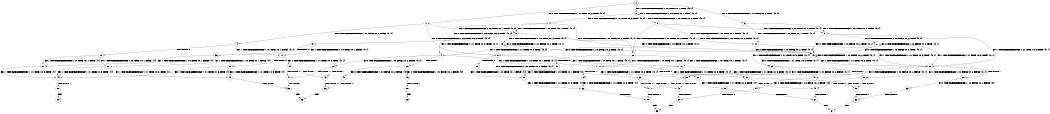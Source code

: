 digraph BCG {
size = "7, 10.5";
center = TRUE;
node [shape = circle];
0 [peripheries = 2];
0 -> 1 [label = "EX !0 !ATOMIC_EXCH_BRANCH (1, +1, TRUE, +0, 2, TRUE) !{0, 1}"];
0 -> 2 [label = "EX !1 !ATOMIC_EXCH_BRANCH (1, +0, TRUE, +0, 1, TRUE) !{0, 1}"];
0 -> 3 [label = "EX !0 !ATOMIC_EXCH_BRANCH (1, +1, TRUE, +0, 2, TRUE) !{0, 1}"];
1 -> 4 [label = "EX !0 !ATOMIC_EXCH_BRANCH (1, +0, FALSE, +0, 2, FALSE) !{0, 1}"];
1 -> 5 [label = "EX !1 !ATOMIC_EXCH_BRANCH (1, +0, TRUE, +0, 1, FALSE) !{0, 1}"];
1 -> 6 [label = "EX !0 !ATOMIC_EXCH_BRANCH (1, +0, FALSE, +0, 2, FALSE) !{0, 1}"];
2 -> 2 [label = "EX !1 !ATOMIC_EXCH_BRANCH (1, +0, TRUE, +0, 1, TRUE) !{0, 1}"];
2 -> 7 [label = "EX !0 !ATOMIC_EXCH_BRANCH (1, +1, TRUE, +0, 2, TRUE) !{0, 1}"];
2 -> 8 [label = "EX !0 !ATOMIC_EXCH_BRANCH (1, +1, TRUE, +0, 2, TRUE) !{0, 1}"];
3 -> 9 [label = "EX !1 !ATOMIC_EXCH_BRANCH (1, +0, TRUE, +0, 1, FALSE) !{0, 1}"];
3 -> 6 [label = "EX !0 !ATOMIC_EXCH_BRANCH (1, +0, FALSE, +0, 2, FALSE) !{0, 1}"];
3 -> 10 [label = "EX !1 !ATOMIC_EXCH_BRANCH (1, +0, TRUE, +0, 1, FALSE) !{0, 1}"];
4 -> 11 [label = "EX !1 !ATOMIC_EXCH_BRANCH (1, +0, TRUE, +0, 1, FALSE) !{0, 1}"];
4 -> 12 [label = "TERMINATE !0"];
5 -> 13 [label = "EX !0 !ATOMIC_EXCH_BRANCH (1, +0, FALSE, +0, 2, TRUE) !{0, 1}"];
5 -> 14 [label = "EX !1 !ATOMIC_EXCH_BRANCH (1, +1, TRUE, +0, 3, TRUE) !{0, 1}"];
5 -> 15 [label = "EX !0 !ATOMIC_EXCH_BRANCH (1, +0, FALSE, +0, 2, TRUE) !{0, 1}"];
6 -> 16 [label = "EX !1 !ATOMIC_EXCH_BRANCH (1, +0, TRUE, +0, 1, FALSE) !{0, 1}"];
6 -> 17 [label = "EX !1 !ATOMIC_EXCH_BRANCH (1, +0, TRUE, +0, 1, FALSE) !{0, 1}"];
6 -> 18 [label = "TERMINATE !0"];
7 -> 19 [label = "EX !0 !ATOMIC_EXCH_BRANCH (1, +0, FALSE, +0, 2, FALSE) !{0, 1}"];
7 -> 5 [label = "EX !1 !ATOMIC_EXCH_BRANCH (1, +0, TRUE, +0, 1, FALSE) !{0, 1}"];
7 -> 20 [label = "EX !0 !ATOMIC_EXCH_BRANCH (1, +0, FALSE, +0, 2, FALSE) !{0, 1}"];
8 -> 9 [label = "EX !1 !ATOMIC_EXCH_BRANCH (1, +0, TRUE, +0, 1, FALSE) !{0, 1}"];
8 -> 20 [label = "EX !0 !ATOMIC_EXCH_BRANCH (1, +0, FALSE, +0, 2, FALSE) !{0, 1}"];
8 -> 10 [label = "EX !1 !ATOMIC_EXCH_BRANCH (1, +0, TRUE, +0, 1, FALSE) !{0, 1}"];
9 -> 21 [label = "EX !0 !ATOMIC_EXCH_BRANCH (1, +0, FALSE, +0, 2, TRUE) !{0, 1}"];
9 -> 22 [label = "EX !1 !ATOMIC_EXCH_BRANCH (1, +1, TRUE, +0, 3, TRUE) !{0, 1}"];
9 -> 15 [label = "EX !0 !ATOMIC_EXCH_BRANCH (1, +0, FALSE, +0, 2, TRUE) !{0, 1}"];
10 -> 22 [label = "EX !1 !ATOMIC_EXCH_BRANCH (1, +1, TRUE, +0, 3, TRUE) !{0, 1}"];
10 -> 15 [label = "EX !0 !ATOMIC_EXCH_BRANCH (1, +0, FALSE, +0, 2, TRUE) !{0, 1}"];
10 -> 23 [label = "EX !1 !ATOMIC_EXCH_BRANCH (1, +1, TRUE, +0, 3, TRUE) !{0, 1}"];
11 -> 24 [label = "EX !1 !ATOMIC_EXCH_BRANCH (1, +1, TRUE, +0, 3, TRUE) !{0, 1}"];
11 -> 25 [label = "TERMINATE !0"];
12 -> 26 [label = "EX !1 !ATOMIC_EXCH_BRANCH (1, +0, TRUE, +0, 1, FALSE) !{1}"];
12 -> 27 [label = "EX !1 !ATOMIC_EXCH_BRANCH (1, +0, TRUE, +0, 1, FALSE) !{1}"];
13 -> 13 [label = "EX !0 !ATOMIC_EXCH_BRANCH (1, +0, FALSE, +0, 2, TRUE) !{0, 1}"];
13 -> 14 [label = "EX !1 !ATOMIC_EXCH_BRANCH (1, +1, TRUE, +0, 3, TRUE) !{0, 1}"];
13 -> 15 [label = "EX !0 !ATOMIC_EXCH_BRANCH (1, +0, FALSE, +0, 2, TRUE) !{0, 1}"];
14 -> 28 [label = "EX !0 !ATOMIC_EXCH_BRANCH (1, +0, FALSE, +0, 2, FALSE) !{0, 1}"];
14 -> 29 [label = "TERMINATE !1"];
14 -> 30 [label = "EX !0 !ATOMIC_EXCH_BRANCH (1, +0, FALSE, +0, 2, FALSE) !{0, 1}"];
15 -> 22 [label = "EX !1 !ATOMIC_EXCH_BRANCH (1, +1, TRUE, +0, 3, TRUE) !{0, 1}"];
15 -> 15 [label = "EX !0 !ATOMIC_EXCH_BRANCH (1, +0, FALSE, +0, 2, TRUE) !{0, 1}"];
15 -> 23 [label = "EX !1 !ATOMIC_EXCH_BRANCH (1, +1, TRUE, +0, 3, TRUE) !{0, 1}"];
16 -> 31 [label = "EX !1 !ATOMIC_EXCH_BRANCH (1, +1, TRUE, +0, 3, TRUE) !{0, 1}"];
16 -> 32 [label = "TERMINATE !0"];
17 -> 31 [label = "EX !1 !ATOMIC_EXCH_BRANCH (1, +1, TRUE, +0, 3, TRUE) !{0, 1}"];
17 -> 33 [label = "EX !1 !ATOMIC_EXCH_BRANCH (1, +1, TRUE, +0, 3, TRUE) !{0, 1}"];
17 -> 34 [label = "TERMINATE !0"];
18 -> 35 [label = "EX !1 !ATOMIC_EXCH_BRANCH (1, +0, TRUE, +0, 1, FALSE) !{1}"];
19 -> 11 [label = "EX !1 !ATOMIC_EXCH_BRANCH (1, +0, TRUE, +0, 1, FALSE) !{0, 1}"];
19 -> 36 [label = "TERMINATE !0"];
20 -> 16 [label = "EX !1 !ATOMIC_EXCH_BRANCH (1, +0, TRUE, +0, 1, FALSE) !{0, 1}"];
20 -> 17 [label = "EX !1 !ATOMIC_EXCH_BRANCH (1, +0, TRUE, +0, 1, FALSE) !{0, 1}"];
20 -> 37 [label = "TERMINATE !0"];
21 -> 21 [label = "EX !0 !ATOMIC_EXCH_BRANCH (1, +0, FALSE, +0, 2, TRUE) !{0, 1}"];
21 -> 22 [label = "EX !1 !ATOMIC_EXCH_BRANCH (1, +1, TRUE, +0, 3, TRUE) !{0, 1}"];
21 -> 15 [label = "EX !0 !ATOMIC_EXCH_BRANCH (1, +0, FALSE, +0, 2, TRUE) !{0, 1}"];
22 -> 38 [label = "EX !0 !ATOMIC_EXCH_BRANCH (1, +0, FALSE, +0, 2, FALSE) !{0, 1}"];
22 -> 39 [label = "TERMINATE !1"];
22 -> 30 [label = "EX !0 !ATOMIC_EXCH_BRANCH (1, +0, FALSE, +0, 2, FALSE) !{0, 1}"];
23 -> 30 [label = "EX !0 !ATOMIC_EXCH_BRANCH (1, +0, FALSE, +0, 2, FALSE) !{0, 1}"];
23 -> 40 [label = "TERMINATE !1"];
24 -> 41 [label = "TERMINATE !0"];
24 -> 42 [label = "TERMINATE !1"];
25 -> 43 [label = "EX !1 !ATOMIC_EXCH_BRANCH (1, +1, TRUE, +0, 3, TRUE) !{1}"];
25 -> 44 [label = "EX !1 !ATOMIC_EXCH_BRANCH (1, +1, TRUE, +0, 3, TRUE) !{1}"];
26 -> 43 [label = "EX !1 !ATOMIC_EXCH_BRANCH (1, +1, TRUE, +0, 3, TRUE) !{1}"];
26 -> 44 [label = "EX !1 !ATOMIC_EXCH_BRANCH (1, +1, TRUE, +0, 3, TRUE) !{1}"];
27 -> 44 [label = "EX !1 !ATOMIC_EXCH_BRANCH (1, +1, TRUE, +0, 3, TRUE) !{1}"];
28 -> 41 [label = "TERMINATE !0"];
28 -> 42 [label = "TERMINATE !1"];
29 -> 45 [label = "EX !0 !ATOMIC_EXCH_BRANCH (1, +0, FALSE, +0, 2, FALSE) !{0}"];
29 -> 46 [label = "EX !0 !ATOMIC_EXCH_BRANCH (1, +0, FALSE, +0, 2, FALSE) !{0}"];
30 -> 47 [label = "TERMINATE !0"];
30 -> 48 [label = "TERMINATE !1"];
31 -> 49 [label = "TERMINATE !0"];
31 -> 50 [label = "TERMINATE !1"];
32 -> 51 [label = "EX !1 !ATOMIC_EXCH_BRANCH (1, +1, TRUE, +0, 3, TRUE) !{1}"];
33 -> 47 [label = "TERMINATE !0"];
33 -> 48 [label = "TERMINATE !1"];
34 -> 52 [label = "EX !1 !ATOMIC_EXCH_BRANCH (1, +1, TRUE, +0, 3, TRUE) !{1}"];
35 -> 52 [label = "EX !1 !ATOMIC_EXCH_BRANCH (1, +1, TRUE, +0, 3, TRUE) !{1}"];
36 -> 26 [label = "EX !1 !ATOMIC_EXCH_BRANCH (1, +0, TRUE, +0, 1, FALSE) !{1}"];
36 -> 27 [label = "EX !1 !ATOMIC_EXCH_BRANCH (1, +0, TRUE, +0, 1, FALSE) !{1}"];
37 -> 35 [label = "EX !1 !ATOMIC_EXCH_BRANCH (1, +0, TRUE, +0, 1, FALSE) !{1}"];
38 -> 49 [label = "TERMINATE !0"];
38 -> 50 [label = "TERMINATE !1"];
39 -> 53 [label = "EX !0 !ATOMIC_EXCH_BRANCH (1, +0, FALSE, +0, 2, FALSE) !{0}"];
40 -> 54 [label = "EX !0 !ATOMIC_EXCH_BRANCH (1, +0, FALSE, +0, 2, FALSE) !{0}"];
41 -> 55 [label = "TERMINATE !1"];
42 -> 56 [label = "TERMINATE !0"];
43 -> 55 [label = "TERMINATE !1"];
44 -> 57 [label = "TERMINATE !1"];
45 -> 56 [label = "TERMINATE !0"];
46 -> 58 [label = "TERMINATE !0"];
47 -> 59 [label = "TERMINATE !1"];
48 -> 60 [label = "TERMINATE !0"];
49 -> 61 [label = "TERMINATE !1"];
50 -> 62 [label = "TERMINATE !0"];
51 -> 61 [label = "TERMINATE !1"];
52 -> 59 [label = "TERMINATE !1"];
53 -> 62 [label = "TERMINATE !0"];
54 -> 60 [label = "TERMINATE !0"];
55 -> 63 [label = "exit"];
56 -> 63 [label = "exit"];
57 -> 64 [label = "exit"];
58 -> 65 [label = "exit"];
59 -> 66 [label = "exit"];
60 -> 66 [label = "exit"];
61 -> 67 [label = "exit"];
62 -> 67 [label = "exit"];
}
